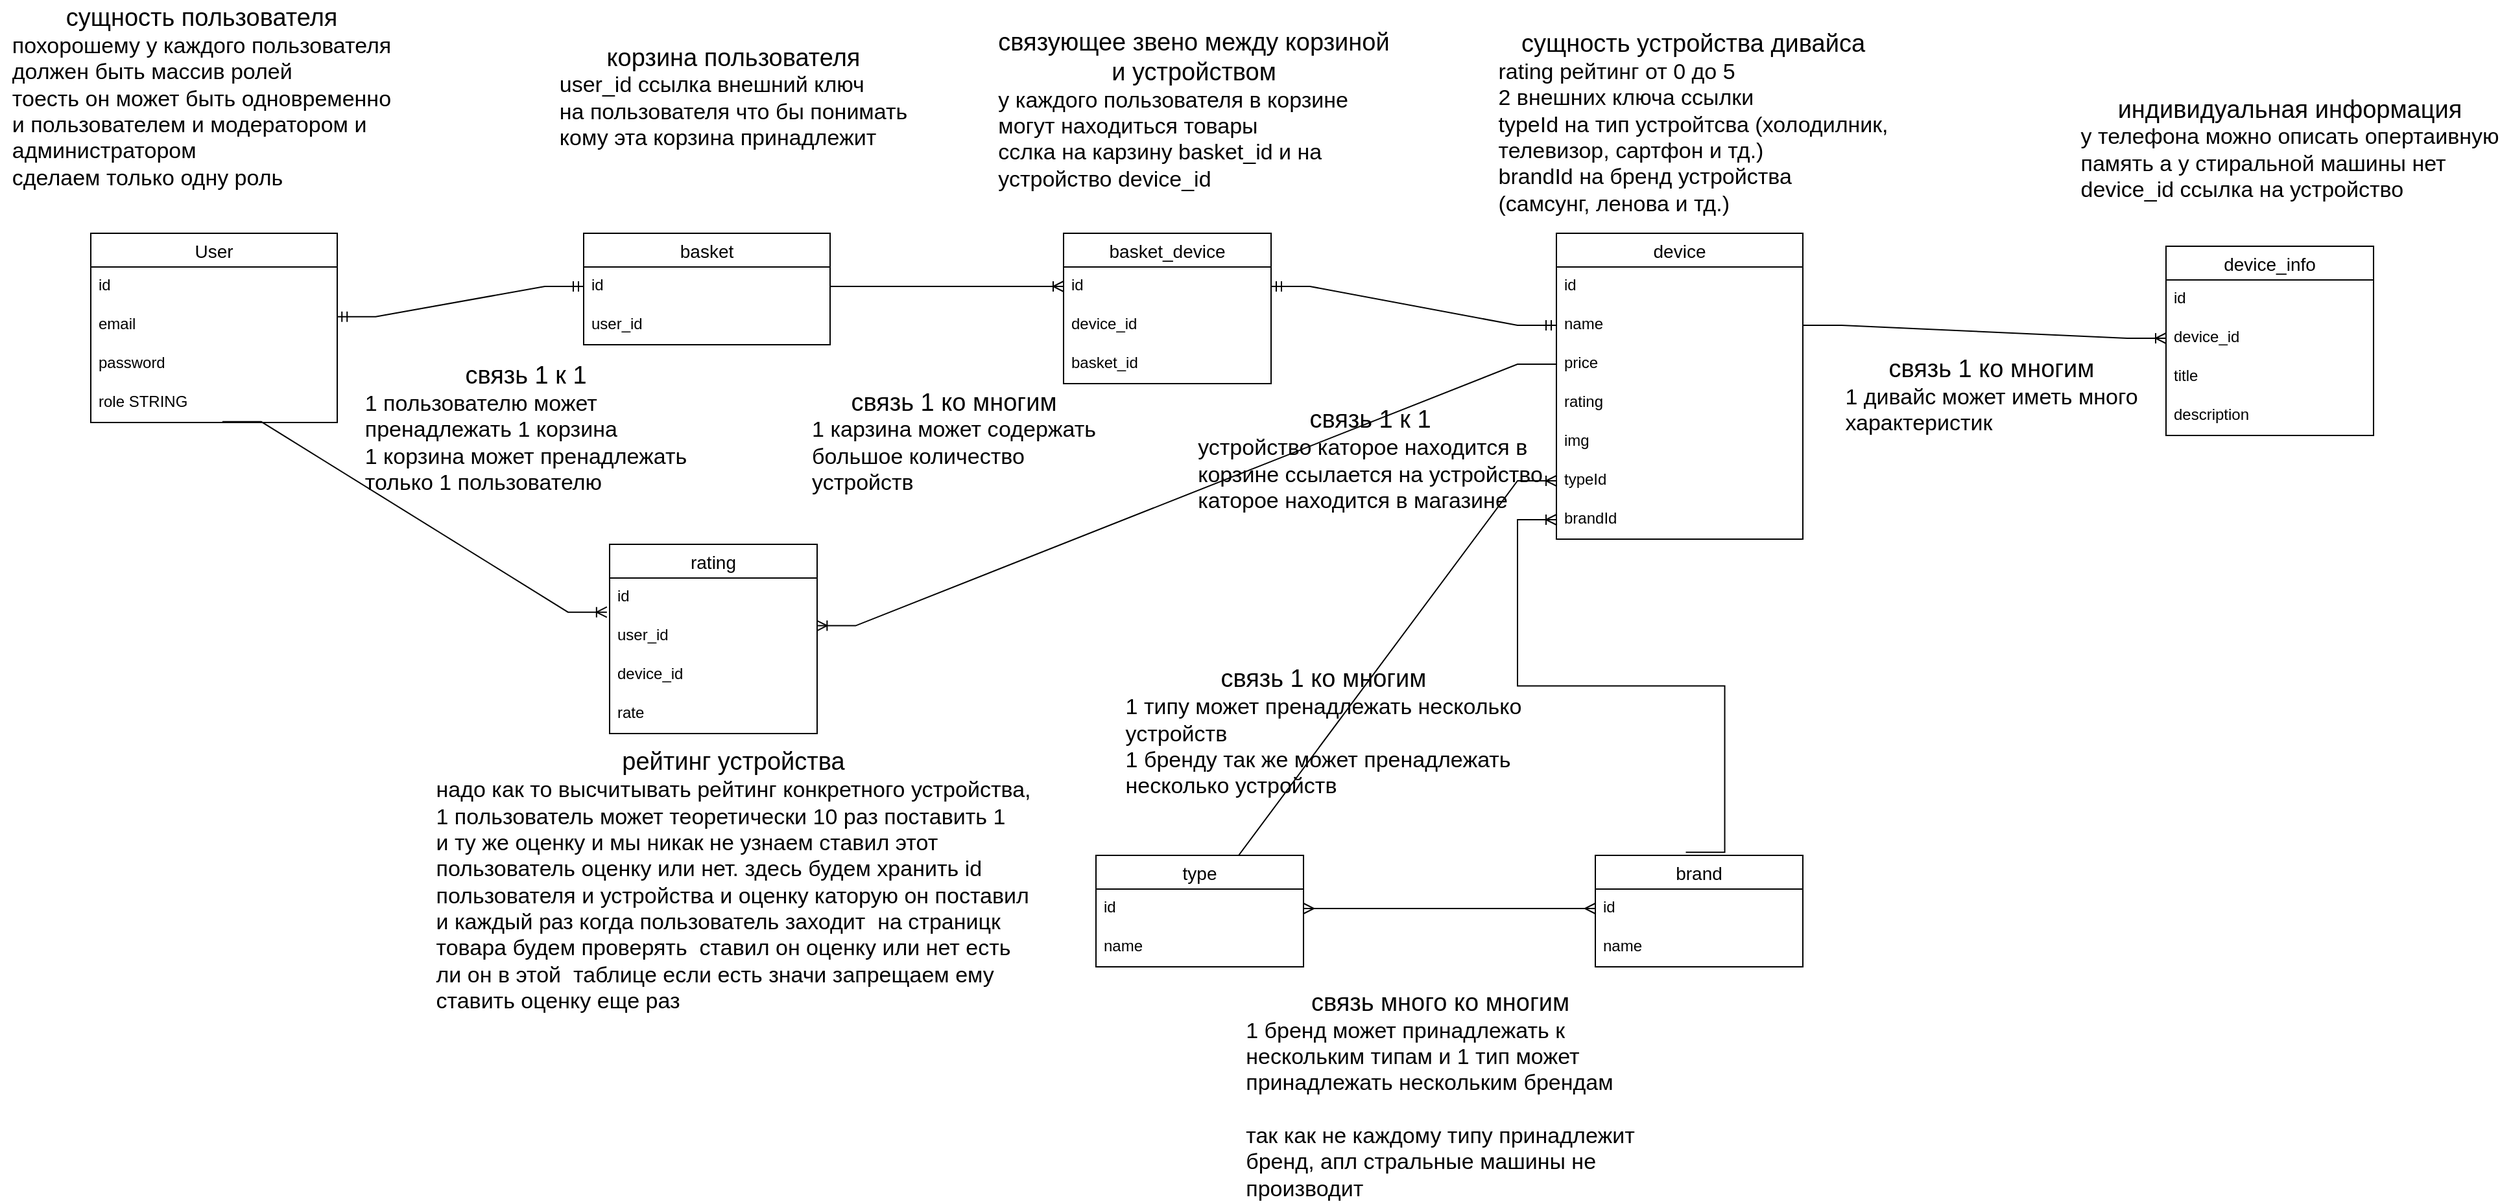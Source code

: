 <mxfile version="21.2.1" type="device">
  <diagram name="Страница 1" id="WEezIgop5tayn3Mz8GGZ">
    <mxGraphModel dx="1393" dy="1922" grid="1" gridSize="10" guides="1" tooltips="1" connect="1" arrows="1" fold="1" page="1" pageScale="1" pageWidth="827" pageHeight="1169" math="0" shadow="0">
      <root>
        <mxCell id="0" />
        <mxCell id="1" parent="0" />
        <mxCell id="ZFKrtYAjhd_7CmOEIhPP-1" value="&lt;div style=&quot;font-size: 19px;&quot;&gt;&lt;font style=&quot;font-size: 19px;&quot;&gt;сущность пользователя&lt;/font&gt;&lt;/div&gt;&lt;div style=&quot;font-size: 17px;&quot; align=&quot;left&quot;&gt;&lt;font style=&quot;font-size: 17px;&quot;&gt;похорошему у каждого пользователя &lt;br&gt;&lt;/font&gt;&lt;/div&gt;&lt;div style=&quot;font-size: 17px;&quot; align=&quot;left&quot;&gt;&lt;font style=&quot;font-size: 17px;&quot;&gt;должен быть массив ролей&lt;font style=&quot;font-size: 17px;&quot;&gt;&lt;br&gt;&lt;/font&gt;&lt;/font&gt;&lt;/div&gt;&lt;div style=&quot;font-size: 17px;&quot; align=&quot;left&quot;&gt;&lt;font style=&quot;font-size: 17px;&quot;&gt;&lt;font style=&quot;font-size: 17px;&quot;&gt;тоесть он может быть одновременно &lt;br&gt;&lt;/font&gt;&lt;/font&gt;&lt;/div&gt;&lt;div style=&quot;font-size: 17px;&quot; align=&quot;left&quot;&gt;&lt;font style=&quot;font-size: 17px;&quot;&gt;&lt;font style=&quot;font-size: 17px;&quot;&gt;и пользователем и модератором и&lt;/font&gt;&lt;/font&gt;&lt;/div&gt;&lt;div style=&quot;font-size: 17px;&quot; align=&quot;left&quot;&gt;&lt;font style=&quot;font-size: 17px;&quot;&gt;&lt;font style=&quot;font-size: 17px;&quot;&gt;администратором &lt;br&gt;&lt;/font&gt;&lt;/font&gt;&lt;/div&gt;&lt;div style=&quot;font-size: 17px;&quot; align=&quot;left&quot;&gt;&lt;font style=&quot;font-size: 17px;&quot;&gt;&lt;font style=&quot;font-size: 17px;&quot;&gt;сделаем только одну роль&lt;br&gt;&lt;/font&gt;&lt;/font&gt;&lt;/div&gt;" style="text;strokeColor=none;fillColor=none;html=1;fontSize=18;fontStyle=0;verticalAlign=middle;align=center;" parent="1" vertex="1">
          <mxGeometry x="30" y="-20" width="310" height="150" as="geometry" />
        </mxCell>
        <mxCell id="ZFKrtYAjhd_7CmOEIhPP-2" value="User" style="swimlane;fontStyle=0;childLayout=stackLayout;horizontal=1;startSize=26;horizontalStack=0;resizeParent=1;resizeParentMax=0;resizeLast=0;collapsible=1;marginBottom=0;align=center;fontSize=14;" parent="1" vertex="1">
          <mxGeometry x="100" y="160" width="190" height="146" as="geometry" />
        </mxCell>
        <mxCell id="ZFKrtYAjhd_7CmOEIhPP-3" value="id" style="text;strokeColor=none;fillColor=none;spacingLeft=4;spacingRight=4;overflow=hidden;rotatable=0;points=[[0,0.5],[1,0.5]];portConstraint=eastwest;fontSize=12;whiteSpace=wrap;html=1;" parent="ZFKrtYAjhd_7CmOEIhPP-2" vertex="1">
          <mxGeometry y="26" width="190" height="30" as="geometry" />
        </mxCell>
        <mxCell id="ZFKrtYAjhd_7CmOEIhPP-4" value="email" style="text;strokeColor=none;fillColor=none;spacingLeft=4;spacingRight=4;overflow=hidden;rotatable=0;points=[[0,0.5],[1,0.5]];portConstraint=eastwest;fontSize=12;whiteSpace=wrap;html=1;" parent="ZFKrtYAjhd_7CmOEIhPP-2" vertex="1">
          <mxGeometry y="56" width="190" height="30" as="geometry" />
        </mxCell>
        <mxCell id="ZFKrtYAjhd_7CmOEIhPP-5" value="password" style="text;strokeColor=none;fillColor=none;spacingLeft=4;spacingRight=4;overflow=hidden;rotatable=0;points=[[0,0.5],[1,0.5]];portConstraint=eastwest;fontSize=12;whiteSpace=wrap;html=1;" parent="ZFKrtYAjhd_7CmOEIhPP-2" vertex="1">
          <mxGeometry y="86" width="190" height="30" as="geometry" />
        </mxCell>
        <mxCell id="ZFKrtYAjhd_7CmOEIhPP-6" value="role STRING" style="text;strokeColor=none;fillColor=none;spacingLeft=4;spacingRight=4;overflow=hidden;rotatable=0;points=[[0,0.5],[1,0.5]];portConstraint=eastwest;fontSize=12;whiteSpace=wrap;html=1;" parent="ZFKrtYAjhd_7CmOEIhPP-2" vertex="1">
          <mxGeometry y="116" width="190" height="30" as="geometry" />
        </mxCell>
        <mxCell id="ZFKrtYAjhd_7CmOEIhPP-7" value="basket" style="swimlane;fontStyle=0;childLayout=stackLayout;horizontal=1;startSize=26;horizontalStack=0;resizeParent=1;resizeParentMax=0;resizeLast=0;collapsible=1;marginBottom=0;align=center;fontSize=14;" parent="1" vertex="1">
          <mxGeometry x="480" y="160" width="190" height="86" as="geometry" />
        </mxCell>
        <mxCell id="ZFKrtYAjhd_7CmOEIhPP-8" value="id" style="text;strokeColor=none;fillColor=none;spacingLeft=4;spacingRight=4;overflow=hidden;rotatable=0;points=[[0,0.5],[1,0.5]];portConstraint=eastwest;fontSize=12;whiteSpace=wrap;html=1;" parent="ZFKrtYAjhd_7CmOEIhPP-7" vertex="1">
          <mxGeometry y="26" width="190" height="30" as="geometry" />
        </mxCell>
        <mxCell id="ZFKrtYAjhd_7CmOEIhPP-9" value="user_id" style="text;strokeColor=none;fillColor=none;spacingLeft=4;spacingRight=4;overflow=hidden;rotatable=0;points=[[0,0.5],[1,0.5]];portConstraint=eastwest;fontSize=12;whiteSpace=wrap;html=1;" parent="ZFKrtYAjhd_7CmOEIhPP-7" vertex="1">
          <mxGeometry y="56" width="190" height="30" as="geometry" />
        </mxCell>
        <mxCell id="ZFKrtYAjhd_7CmOEIhPP-13" value="&lt;div style=&quot;font-size: 19px;&quot;&gt;&lt;font style=&quot;font-size: 19px;&quot;&gt;корзина пользователя&lt;/font&gt;&lt;/div&gt;&lt;div style=&quot;font-size: 17px;&quot; align=&quot;left&quot;&gt;user_id &lt;font style=&quot;font-size: 17px;&quot;&gt;ссылка внешний ключ &lt;br&gt;&lt;/font&gt;&lt;/div&gt;&lt;div style=&quot;font-size: 17px;&quot; align=&quot;left&quot;&gt;&lt;font style=&quot;font-size: 17px;&quot;&gt;на пользователя что бы понимать&lt;/font&gt;&lt;/div&gt;&lt;div style=&quot;font-size: 17px;&quot; align=&quot;left&quot;&gt;&lt;font style=&quot;font-size: 17px;&quot;&gt;кому эта корзина принадлежит&lt;br&gt;&lt;/font&gt;&lt;/div&gt;" style="text;strokeColor=none;fillColor=none;html=1;fontSize=18;fontStyle=0;verticalAlign=middle;align=center;" parent="1" vertex="1">
          <mxGeometry x="440" y="-20" width="310" height="150" as="geometry" />
        </mxCell>
        <mxCell id="ZFKrtYAjhd_7CmOEIhPP-14" value="" style="edgeStyle=entityRelationEdgeStyle;fontSize=12;html=1;endArrow=ERmandOne;startArrow=ERmandOne;rounded=0;exitX=0.998;exitY=0.279;exitDx=0;exitDy=0;exitPerimeter=0;" parent="1" source="ZFKrtYAjhd_7CmOEIhPP-4" target="ZFKrtYAjhd_7CmOEIhPP-8" edge="1">
          <mxGeometry width="100" height="100" relative="1" as="geometry">
            <mxPoint x="350" y="290" as="sourcePoint" />
            <mxPoint x="450" y="190" as="targetPoint" />
          </mxGeometry>
        </mxCell>
        <mxCell id="ZFKrtYAjhd_7CmOEIhPP-15" value="&lt;div style=&quot;font-size: 19px;&quot;&gt;&lt;font style=&quot;font-size: 19px;&quot;&gt;связь 1 ко многим&lt;br&gt;&lt;/font&gt;&lt;/div&gt;&lt;div style=&quot;font-size: 17px;&quot; align=&quot;left&quot;&gt;1 типу может пренадлежать несколько&lt;/div&gt;&lt;div style=&quot;font-size: 17px;&quot; align=&quot;left&quot;&gt;устройств&lt;/div&gt;&lt;div style=&quot;font-size: 17px;&quot; align=&quot;left&quot;&gt;1 бренду так же может пренадлежать&lt;/div&gt;&lt;div style=&quot;font-size: 17px;&quot; align=&quot;left&quot;&gt;несколько устройств&lt;/div&gt;" style="text;strokeColor=none;fillColor=none;html=1;fontSize=18;fontStyle=0;verticalAlign=middle;align=center;" parent="1" vertex="1">
          <mxGeometry x="895" y="470" width="310" height="150" as="geometry" />
        </mxCell>
        <mxCell id="ZFKrtYAjhd_7CmOEIhPP-16" value="device" style="swimlane;fontStyle=0;childLayout=stackLayout;horizontal=1;startSize=26;horizontalStack=0;resizeParent=1;resizeParentMax=0;resizeLast=0;collapsible=1;marginBottom=0;align=center;fontSize=14;" parent="1" vertex="1">
          <mxGeometry x="1230" y="160" width="190" height="236" as="geometry" />
        </mxCell>
        <mxCell id="ZFKrtYAjhd_7CmOEIhPP-17" value="id" style="text;strokeColor=none;fillColor=none;spacingLeft=4;spacingRight=4;overflow=hidden;rotatable=0;points=[[0,0.5],[1,0.5]];portConstraint=eastwest;fontSize=12;whiteSpace=wrap;html=1;" parent="ZFKrtYAjhd_7CmOEIhPP-16" vertex="1">
          <mxGeometry y="26" width="190" height="30" as="geometry" />
        </mxCell>
        <mxCell id="ZFKrtYAjhd_7CmOEIhPP-18" value="name" style="text;strokeColor=none;fillColor=none;spacingLeft=4;spacingRight=4;overflow=hidden;rotatable=0;points=[[0,0.5],[1,0.5]];portConstraint=eastwest;fontSize=12;whiteSpace=wrap;html=1;" parent="ZFKrtYAjhd_7CmOEIhPP-16" vertex="1">
          <mxGeometry y="56" width="190" height="30" as="geometry" />
        </mxCell>
        <mxCell id="ZFKrtYAjhd_7CmOEIhPP-19" value="price" style="text;strokeColor=none;fillColor=none;spacingLeft=4;spacingRight=4;overflow=hidden;rotatable=0;points=[[0,0.5],[1,0.5]];portConstraint=eastwest;fontSize=12;whiteSpace=wrap;html=1;" parent="ZFKrtYAjhd_7CmOEIhPP-16" vertex="1">
          <mxGeometry y="86" width="190" height="30" as="geometry" />
        </mxCell>
        <mxCell id="ZFKrtYAjhd_7CmOEIhPP-20" value="rating" style="text;strokeColor=none;fillColor=none;spacingLeft=4;spacingRight=4;overflow=hidden;rotatable=0;points=[[0,0.5],[1,0.5]];portConstraint=eastwest;fontSize=12;whiteSpace=wrap;html=1;" parent="ZFKrtYAjhd_7CmOEIhPP-16" vertex="1">
          <mxGeometry y="116" width="190" height="30" as="geometry" />
        </mxCell>
        <mxCell id="ZFKrtYAjhd_7CmOEIhPP-23" value="img" style="text;strokeColor=none;fillColor=none;spacingLeft=4;spacingRight=4;overflow=hidden;rotatable=0;points=[[0,0.5],[1,0.5]];portConstraint=eastwest;fontSize=12;whiteSpace=wrap;html=1;" parent="ZFKrtYAjhd_7CmOEIhPP-16" vertex="1">
          <mxGeometry y="146" width="190" height="30" as="geometry" />
        </mxCell>
        <mxCell id="ZFKrtYAjhd_7CmOEIhPP-24" value="typeId" style="text;strokeColor=none;fillColor=none;spacingLeft=4;spacingRight=4;overflow=hidden;rotatable=0;points=[[0,0.5],[1,0.5]];portConstraint=eastwest;fontSize=12;whiteSpace=wrap;html=1;" parent="ZFKrtYAjhd_7CmOEIhPP-16" vertex="1">
          <mxGeometry y="176" width="190" height="30" as="geometry" />
        </mxCell>
        <mxCell id="ZFKrtYAjhd_7CmOEIhPP-22" value="brandId" style="text;strokeColor=none;fillColor=none;spacingLeft=4;spacingRight=4;overflow=hidden;rotatable=0;points=[[0,0.5],[1,0.5]];portConstraint=eastwest;fontSize=12;whiteSpace=wrap;html=1;" parent="ZFKrtYAjhd_7CmOEIhPP-16" vertex="1">
          <mxGeometry y="206" width="190" height="30" as="geometry" />
        </mxCell>
        <mxCell id="ZFKrtYAjhd_7CmOEIhPP-21" value="&lt;div style=&quot;font-size: 19px;&quot;&gt;&lt;font style=&quot;font-size: 19px;&quot;&gt;сущность устройства дивайса&lt;/font&gt;&lt;/div&gt;&lt;div style=&quot;font-size: 17px;&quot; align=&quot;left&quot;&gt;rating рейтинг от 0 до 5&lt;/div&gt;&lt;div style=&quot;font-size: 17px;&quot; align=&quot;left&quot;&gt;2 внешних ключа ссылки&lt;/div&gt;&lt;div style=&quot;font-size: 17px;&quot; align=&quot;left&quot;&gt;typeId на тип устройтсва (холодилник, &lt;br&gt;&lt;/div&gt;&lt;div style=&quot;font-size: 17px;&quot; align=&quot;left&quot;&gt;телевизор, сартфон и тд.)&lt;br&gt;&lt;/div&gt;&lt;div style=&quot;font-size: 17px;&quot; align=&quot;left&quot;&gt;brandId на бренд устройства &lt;br&gt;&lt;/div&gt;&lt;div style=&quot;font-size: 17px;&quot; align=&quot;left&quot;&gt;(самсунг, ленова и тд.)&lt;br&gt;&lt;/div&gt;" style="text;strokeColor=none;fillColor=none;html=1;fontSize=18;fontStyle=0;verticalAlign=middle;align=center;" parent="1" vertex="1">
          <mxGeometry x="1180" width="310" height="150" as="geometry" />
        </mxCell>
        <mxCell id="ZFKrtYAjhd_7CmOEIhPP-25" value="brand" style="swimlane;fontStyle=0;childLayout=stackLayout;horizontal=1;startSize=26;horizontalStack=0;resizeParent=1;resizeParentMax=0;resizeLast=0;collapsible=1;marginBottom=0;align=center;fontSize=14;" parent="1" vertex="1">
          <mxGeometry x="1260" y="640" width="160" height="86" as="geometry" />
        </mxCell>
        <mxCell id="ZFKrtYAjhd_7CmOEIhPP-26" value="id" style="text;strokeColor=none;fillColor=none;spacingLeft=4;spacingRight=4;overflow=hidden;rotatable=0;points=[[0,0.5],[1,0.5]];portConstraint=eastwest;fontSize=12;whiteSpace=wrap;html=1;" parent="ZFKrtYAjhd_7CmOEIhPP-25" vertex="1">
          <mxGeometry y="26" width="160" height="30" as="geometry" />
        </mxCell>
        <mxCell id="ZFKrtYAjhd_7CmOEIhPP-27" value="name" style="text;strokeColor=none;fillColor=none;spacingLeft=4;spacingRight=4;overflow=hidden;rotatable=0;points=[[0,0.5],[1,0.5]];portConstraint=eastwest;fontSize=12;whiteSpace=wrap;html=1;" parent="ZFKrtYAjhd_7CmOEIhPP-25" vertex="1">
          <mxGeometry y="56" width="160" height="30" as="geometry" />
        </mxCell>
        <mxCell id="ZFKrtYAjhd_7CmOEIhPP-29" value="type" style="swimlane;fontStyle=0;childLayout=stackLayout;horizontal=1;startSize=26;horizontalStack=0;resizeParent=1;resizeParentMax=0;resizeLast=0;collapsible=1;marginBottom=0;align=center;fontSize=14;" parent="1" vertex="1">
          <mxGeometry x="875" y="640" width="160" height="86" as="geometry" />
        </mxCell>
        <mxCell id="ZFKrtYAjhd_7CmOEIhPP-30" value="id" style="text;strokeColor=none;fillColor=none;spacingLeft=4;spacingRight=4;overflow=hidden;rotatable=0;points=[[0,0.5],[1,0.5]];portConstraint=eastwest;fontSize=12;whiteSpace=wrap;html=1;" parent="ZFKrtYAjhd_7CmOEIhPP-29" vertex="1">
          <mxGeometry y="26" width="160" height="30" as="geometry" />
        </mxCell>
        <mxCell id="ZFKrtYAjhd_7CmOEIhPP-31" value="name" style="text;strokeColor=none;fillColor=none;spacingLeft=4;spacingRight=4;overflow=hidden;rotatable=0;points=[[0,0.5],[1,0.5]];portConstraint=eastwest;fontSize=12;whiteSpace=wrap;html=1;" parent="ZFKrtYAjhd_7CmOEIhPP-29" vertex="1">
          <mxGeometry y="56" width="160" height="30" as="geometry" />
        </mxCell>
        <mxCell id="ZFKrtYAjhd_7CmOEIhPP-32" value="device_info" style="swimlane;fontStyle=0;childLayout=stackLayout;horizontal=1;startSize=26;horizontalStack=0;resizeParent=1;resizeParentMax=0;resizeLast=0;collapsible=1;marginBottom=0;align=center;fontSize=14;" parent="1" vertex="1">
          <mxGeometry x="1700" y="170" width="160" height="146" as="geometry" />
        </mxCell>
        <mxCell id="ZFKrtYAjhd_7CmOEIhPP-33" value="id" style="text;strokeColor=none;fillColor=none;spacingLeft=4;spacingRight=4;overflow=hidden;rotatable=0;points=[[0,0.5],[1,0.5]];portConstraint=eastwest;fontSize=12;whiteSpace=wrap;html=1;" parent="ZFKrtYAjhd_7CmOEIhPP-32" vertex="1">
          <mxGeometry y="26" width="160" height="30" as="geometry" />
        </mxCell>
        <mxCell id="ZFKrtYAjhd_7CmOEIhPP-34" value="device_id" style="text;strokeColor=none;fillColor=none;spacingLeft=4;spacingRight=4;overflow=hidden;rotatable=0;points=[[0,0.5],[1,0.5]];portConstraint=eastwest;fontSize=12;whiteSpace=wrap;html=1;" parent="ZFKrtYAjhd_7CmOEIhPP-32" vertex="1">
          <mxGeometry y="56" width="160" height="30" as="geometry" />
        </mxCell>
        <mxCell id="ZFKrtYAjhd_7CmOEIhPP-39" value="title" style="text;strokeColor=none;fillColor=none;spacingLeft=4;spacingRight=4;overflow=hidden;rotatable=0;points=[[0,0.5],[1,0.5]];portConstraint=eastwest;fontSize=12;whiteSpace=wrap;html=1;" parent="ZFKrtYAjhd_7CmOEIhPP-32" vertex="1">
          <mxGeometry y="86" width="160" height="30" as="geometry" />
        </mxCell>
        <mxCell id="ZFKrtYAjhd_7CmOEIhPP-35" value="description" style="text;strokeColor=none;fillColor=none;spacingLeft=4;spacingRight=4;overflow=hidden;rotatable=0;points=[[0,0.5],[1,0.5]];portConstraint=eastwest;fontSize=12;whiteSpace=wrap;html=1;" parent="ZFKrtYAjhd_7CmOEIhPP-32" vertex="1">
          <mxGeometry y="116" width="160" height="30" as="geometry" />
        </mxCell>
        <mxCell id="ZFKrtYAjhd_7CmOEIhPP-40" value="" style="edgeStyle=entityRelationEdgeStyle;fontSize=12;html=1;endArrow=ERoneToMany;rounded=0;exitX=0.5;exitY=0;exitDx=0;exitDy=0;entryX=0;entryY=0.5;entryDx=0;entryDy=0;" parent="1" source="ZFKrtYAjhd_7CmOEIhPP-29" target="ZFKrtYAjhd_7CmOEIhPP-24" edge="1">
          <mxGeometry width="100" height="100" relative="1" as="geometry">
            <mxPoint x="1170" y="380" as="sourcePoint" />
            <mxPoint x="1270" y="280" as="targetPoint" />
          </mxGeometry>
        </mxCell>
        <mxCell id="ZFKrtYAjhd_7CmOEIhPP-41" value="" style="edgeStyle=entityRelationEdgeStyle;fontSize=12;html=1;endArrow=ERoneToMany;rounded=0;exitX=0.436;exitY=-0.028;exitDx=0;exitDy=0;exitPerimeter=0;" parent="1" source="ZFKrtYAjhd_7CmOEIhPP-25" edge="1">
          <mxGeometry width="100" height="100" relative="1" as="geometry">
            <mxPoint x="1170" y="380" as="sourcePoint" />
            <mxPoint x="1230" y="381" as="targetPoint" />
          </mxGeometry>
        </mxCell>
        <mxCell id="ZFKrtYAjhd_7CmOEIhPP-42" value="&lt;div style=&quot;font-size: 19px;&quot;&gt;&lt;font style=&quot;font-size: 19px;&quot;&gt;связь много ко многим&lt;br&gt;&lt;/font&gt;&lt;/div&gt;&lt;div style=&quot;font-size: 17px;&quot; align=&quot;left&quot;&gt;1 бренд может принадлежать к &lt;br&gt;&lt;/div&gt;&lt;div style=&quot;font-size: 17px;&quot; align=&quot;left&quot;&gt;нескольким типам и 1 тип может &lt;/div&gt;&lt;div style=&quot;font-size: 17px;&quot; align=&quot;left&quot;&gt;принадлежать нескольким брендам&lt;/div&gt;&lt;div style=&quot;font-size: 17px;&quot; align=&quot;left&quot;&gt;&lt;br&gt;&lt;/div&gt;&lt;div style=&quot;font-size: 17px;&quot; align=&quot;left&quot;&gt;так как не каждому типу принадлежит&lt;/div&gt;&lt;div style=&quot;font-size: 17px;&quot; align=&quot;left&quot;&gt;бренд, апл стральные машины не &lt;br&gt;&lt;/div&gt;&lt;div style=&quot;font-size: 17px;&quot; align=&quot;left&quot;&gt;производит&lt;br&gt;&lt;/div&gt;" style="text;strokeColor=none;fillColor=none;html=1;fontSize=18;fontStyle=0;verticalAlign=middle;align=center;" parent="1" vertex="1">
          <mxGeometry x="985" y="750" width="310" height="150" as="geometry" />
        </mxCell>
        <mxCell id="ZFKrtYAjhd_7CmOEIhPP-43" value="" style="edgeStyle=entityRelationEdgeStyle;fontSize=12;html=1;endArrow=ERmany;startArrow=ERmany;rounded=0;exitX=1;exitY=0.5;exitDx=0;exitDy=0;entryX=0;entryY=0.5;entryDx=0;entryDy=0;" parent="1" source="ZFKrtYAjhd_7CmOEIhPP-30" target="ZFKrtYAjhd_7CmOEIhPP-26" edge="1">
          <mxGeometry width="100" height="100" relative="1" as="geometry">
            <mxPoint x="1070" y="710" as="sourcePoint" />
            <mxPoint x="1170" y="610" as="targetPoint" />
          </mxGeometry>
        </mxCell>
        <mxCell id="ZFKrtYAjhd_7CmOEIhPP-44" value="&lt;div style=&quot;font-size: 19px;&quot;&gt;&lt;font style=&quot;font-size: 19px;&quot;&gt;связь 1 к 1&lt;br&gt;&lt;/font&gt;&lt;/div&gt;&lt;div style=&quot;font-size: 17px;&quot; align=&quot;left&quot;&gt;1 пользователю может &lt;br&gt;&lt;/div&gt;&lt;div style=&quot;font-size: 17px;&quot; align=&quot;left&quot;&gt;пренадлежать 1 корзина &lt;br&gt;&lt;/div&gt;&lt;div style=&quot;font-size: 17px;&quot; align=&quot;left&quot;&gt;1 корзина может пренадлежать &lt;br&gt;&lt;/div&gt;&lt;div style=&quot;font-size: 17px;&quot; align=&quot;left&quot;&gt;только 1 пользователю&lt;/div&gt;&lt;div style=&quot;font-size: 17px;&quot; align=&quot;left&quot;&gt;&lt;br&gt;&lt;/div&gt;" style="text;strokeColor=none;fillColor=none;html=1;fontSize=18;fontStyle=0;verticalAlign=middle;align=center;" parent="1" vertex="1">
          <mxGeometry x="280" y="246" width="310" height="150" as="geometry" />
        </mxCell>
        <mxCell id="ZFKrtYAjhd_7CmOEIhPP-45" value="&lt;div style=&quot;font-size: 19px;&quot;&gt;&lt;font style=&quot;font-size: 19px;&quot;&gt;индивидуальная информация&lt;br&gt;&lt;/font&gt;&lt;/div&gt;&lt;div style=&quot;font-size: 17px;&quot; align=&quot;left&quot;&gt;у телефона можно описать опертаивную&lt;/div&gt;&lt;div style=&quot;font-size: 17px;&quot; align=&quot;left&quot;&gt;память а у стиральной машины нет&lt;/div&gt;&lt;div style=&quot;font-size: 17px;&quot; align=&quot;left&quot;&gt;device_id ссылка на устройство&lt;br&gt;&lt;/div&gt;" style="text;strokeColor=none;fillColor=none;html=1;fontSize=18;fontStyle=0;verticalAlign=middle;align=center;" parent="1" vertex="1">
          <mxGeometry x="1640" y="20" width="310" height="150" as="geometry" />
        </mxCell>
        <mxCell id="ZFKrtYAjhd_7CmOEIhPP-46" value="&lt;div style=&quot;font-size: 19px;&quot;&gt;&lt;font style=&quot;font-size: 19px;&quot;&gt;связь 1 ко многим&lt;br&gt;&lt;/font&gt;&lt;/div&gt;&lt;div style=&quot;font-size: 17px;&quot; align=&quot;left&quot;&gt;1 дивайс может иметь много &lt;br&gt;&lt;/div&gt;&lt;div style=&quot;font-size: 17px;&quot; align=&quot;left&quot;&gt;характеристик&lt;br&gt;&lt;/div&gt;" style="text;strokeColor=none;fillColor=none;html=1;fontSize=18;fontStyle=0;verticalAlign=middle;align=center;" parent="1" vertex="1">
          <mxGeometry x="1410" y="210" width="310" height="150" as="geometry" />
        </mxCell>
        <mxCell id="ZFKrtYAjhd_7CmOEIhPP-47" value="" style="edgeStyle=entityRelationEdgeStyle;fontSize=12;html=1;endArrow=ERoneToMany;rounded=0;entryX=0;entryY=0.5;entryDx=0;entryDy=0;exitX=1;exitY=0.5;exitDx=0;exitDy=0;" parent="1" source="ZFKrtYAjhd_7CmOEIhPP-18" target="ZFKrtYAjhd_7CmOEIhPP-34" edge="1">
          <mxGeometry width="100" height="100" relative="1" as="geometry">
            <mxPoint x="1340" y="420" as="sourcePoint" />
            <mxPoint x="1440" y="320" as="targetPoint" />
          </mxGeometry>
        </mxCell>
        <mxCell id="ZFKrtYAjhd_7CmOEIhPP-48" value="basket_device" style="swimlane;fontStyle=0;childLayout=stackLayout;horizontal=1;startSize=26;horizontalStack=0;resizeParent=1;resizeParentMax=0;resizeLast=0;collapsible=1;marginBottom=0;align=center;fontSize=14;" parent="1" vertex="1">
          <mxGeometry x="850" y="160" width="160" height="116" as="geometry" />
        </mxCell>
        <mxCell id="ZFKrtYAjhd_7CmOEIhPP-49" value="id" style="text;strokeColor=none;fillColor=none;spacingLeft=4;spacingRight=4;overflow=hidden;rotatable=0;points=[[0,0.5],[1,0.5]];portConstraint=eastwest;fontSize=12;whiteSpace=wrap;html=1;" parent="ZFKrtYAjhd_7CmOEIhPP-48" vertex="1">
          <mxGeometry y="26" width="160" height="30" as="geometry" />
        </mxCell>
        <mxCell id="ZFKrtYAjhd_7CmOEIhPP-50" value="device_id" style="text;strokeColor=none;fillColor=none;spacingLeft=4;spacingRight=4;overflow=hidden;rotatable=0;points=[[0,0.5],[1,0.5]];portConstraint=eastwest;fontSize=12;whiteSpace=wrap;html=1;" parent="ZFKrtYAjhd_7CmOEIhPP-48" vertex="1">
          <mxGeometry y="56" width="160" height="30" as="geometry" />
        </mxCell>
        <mxCell id="ZFKrtYAjhd_7CmOEIhPP-51" value="basket_id" style="text;strokeColor=none;fillColor=none;spacingLeft=4;spacingRight=4;overflow=hidden;rotatable=0;points=[[0,0.5],[1,0.5]];portConstraint=eastwest;fontSize=12;whiteSpace=wrap;html=1;" parent="ZFKrtYAjhd_7CmOEIhPP-48" vertex="1">
          <mxGeometry y="86" width="160" height="30" as="geometry" />
        </mxCell>
        <mxCell id="ZFKrtYAjhd_7CmOEIhPP-52" value="&lt;div style=&quot;font-size: 19px;&quot;&gt;&lt;font style=&quot;font-size: 19px;&quot;&gt;связующее звено между корзиной&lt;/font&gt;&lt;/div&gt;&lt;div style=&quot;font-size: 19px;&quot;&gt;&lt;font style=&quot;font-size: 19px;&quot;&gt;и устройством&lt;br&gt;&lt;/font&gt;&lt;/div&gt;&lt;div style=&quot;font-size: 17px;&quot; align=&quot;left&quot;&gt;у каждого пользователя в корзине&lt;/div&gt;&lt;div style=&quot;font-size: 17px;&quot; align=&quot;left&quot;&gt;могут находиться товары&lt;/div&gt;&lt;div style=&quot;font-size: 17px;&quot; align=&quot;left&quot;&gt;сслка на карзину basket_id и на&lt;/div&gt;&lt;div style=&quot;font-size: 17px;&quot; align=&quot;left&quot;&gt;устройство device_id&lt;/div&gt;" style="text;strokeColor=none;fillColor=none;html=1;fontSize=18;fontStyle=0;verticalAlign=middle;align=center;" parent="1" vertex="1">
          <mxGeometry x="795" y="-10" width="310" height="150" as="geometry" />
        </mxCell>
        <mxCell id="ZFKrtYAjhd_7CmOEIhPP-53" value="&lt;div style=&quot;font-size: 19px;&quot;&gt;&lt;font style=&quot;font-size: 19px;&quot;&gt;связь 1 ко многим&lt;br&gt;&lt;/font&gt;&lt;/div&gt;&lt;div style=&quot;font-size: 17px;&quot; align=&quot;left&quot;&gt;1 карзина может содержать &lt;br&gt;&lt;/div&gt;&lt;div style=&quot;font-size: 17px;&quot; align=&quot;left&quot;&gt;большое количество &lt;br&gt;&lt;/div&gt;&lt;div style=&quot;font-size: 17px;&quot; align=&quot;left&quot;&gt;устройств&lt;br&gt;&lt;/div&gt;" style="text;strokeColor=none;fillColor=none;html=1;fontSize=18;fontStyle=0;verticalAlign=middle;align=center;" parent="1" vertex="1">
          <mxGeometry x="610" y="246" width="310" height="150" as="geometry" />
        </mxCell>
        <mxCell id="ZFKrtYAjhd_7CmOEIhPP-54" value="" style="edgeStyle=entityRelationEdgeStyle;fontSize=12;html=1;endArrow=ERoneToMany;rounded=0;entryX=0;entryY=0.5;entryDx=0;entryDy=0;exitX=1;exitY=0.5;exitDx=0;exitDy=0;" parent="1" source="ZFKrtYAjhd_7CmOEIhPP-8" target="ZFKrtYAjhd_7CmOEIhPP-49" edge="1">
          <mxGeometry width="100" height="100" relative="1" as="geometry">
            <mxPoint x="760" y="390" as="sourcePoint" />
            <mxPoint x="860" y="290" as="targetPoint" />
          </mxGeometry>
        </mxCell>
        <mxCell id="ZFKrtYAjhd_7CmOEIhPP-55" value="&lt;div style=&quot;font-size: 19px;&quot;&gt;&lt;font style=&quot;font-size: 19px;&quot;&gt;связь 1 к 1&lt;br&gt;&lt;/font&gt;&lt;/div&gt;&lt;div style=&quot;font-size: 17px;&quot; align=&quot;left&quot;&gt;устройство каторое находится в&lt;/div&gt;&lt;div style=&quot;font-size: 17px;&quot; align=&quot;left&quot;&gt;корзине ссылается на устройство &lt;br&gt;&lt;/div&gt;&lt;div style=&quot;font-size: 17px;&quot; align=&quot;left&quot;&gt;каторое находится в магазине&lt;br&gt;&lt;/div&gt;&lt;div style=&quot;font-size: 17px;&quot; align=&quot;left&quot;&gt;&lt;br&gt;&lt;/div&gt;" style="text;strokeColor=none;fillColor=none;html=1;fontSize=18;fontStyle=0;verticalAlign=middle;align=center;" parent="1" vertex="1">
          <mxGeometry x="931" y="270" width="310" height="150" as="geometry" />
        </mxCell>
        <mxCell id="ZFKrtYAjhd_7CmOEIhPP-56" value="" style="edgeStyle=entityRelationEdgeStyle;fontSize=12;html=1;endArrow=ERmandOne;startArrow=ERmandOne;rounded=0;entryX=0;entryY=0.5;entryDx=0;entryDy=0;exitX=1;exitY=0.5;exitDx=0;exitDy=0;" parent="1" source="ZFKrtYAjhd_7CmOEIhPP-49" target="ZFKrtYAjhd_7CmOEIhPP-18" edge="1">
          <mxGeometry width="100" height="100" relative="1" as="geometry">
            <mxPoint x="900" y="310" as="sourcePoint" />
            <mxPoint x="1000" y="210" as="targetPoint" />
          </mxGeometry>
        </mxCell>
        <mxCell id="to4-yw562lMGrfsOW1SK-1" value="rating" style="swimlane;fontStyle=0;childLayout=stackLayout;horizontal=1;startSize=26;horizontalStack=0;resizeParent=1;resizeParentMax=0;resizeLast=0;collapsible=1;marginBottom=0;align=center;fontSize=14;" vertex="1" parent="1">
          <mxGeometry x="500" y="400" width="160" height="146" as="geometry" />
        </mxCell>
        <mxCell id="to4-yw562lMGrfsOW1SK-2" value="id" style="text;strokeColor=none;fillColor=none;spacingLeft=4;spacingRight=4;overflow=hidden;rotatable=0;points=[[0,0.5],[1,0.5]];portConstraint=eastwest;fontSize=12;whiteSpace=wrap;html=1;" vertex="1" parent="to4-yw562lMGrfsOW1SK-1">
          <mxGeometry y="26" width="160" height="30" as="geometry" />
        </mxCell>
        <mxCell id="to4-yw562lMGrfsOW1SK-3" value="user_id" style="text;strokeColor=none;fillColor=none;spacingLeft=4;spacingRight=4;overflow=hidden;rotatable=0;points=[[0,0.5],[1,0.5]];portConstraint=eastwest;fontSize=12;whiteSpace=wrap;html=1;" vertex="1" parent="to4-yw562lMGrfsOW1SK-1">
          <mxGeometry y="56" width="160" height="30" as="geometry" />
        </mxCell>
        <mxCell id="to4-yw562lMGrfsOW1SK-4" value="device_id" style="text;strokeColor=none;fillColor=none;spacingLeft=4;spacingRight=4;overflow=hidden;rotatable=0;points=[[0,0.5],[1,0.5]];portConstraint=eastwest;fontSize=12;whiteSpace=wrap;html=1;" vertex="1" parent="to4-yw562lMGrfsOW1SK-1">
          <mxGeometry y="86" width="160" height="30" as="geometry" />
        </mxCell>
        <mxCell id="to4-yw562lMGrfsOW1SK-7" value="rate" style="text;strokeColor=none;fillColor=none;spacingLeft=4;spacingRight=4;overflow=hidden;rotatable=0;points=[[0,0.5],[1,0.5]];portConstraint=eastwest;fontSize=12;whiteSpace=wrap;html=1;" vertex="1" parent="to4-yw562lMGrfsOW1SK-1">
          <mxGeometry y="116" width="160" height="30" as="geometry" />
        </mxCell>
        <mxCell id="to4-yw562lMGrfsOW1SK-5" value="&lt;div style=&quot;font-size: 19px;&quot;&gt;&lt;font style=&quot;font-size: 19px;&quot;&gt;рейтинг устройства&lt;br&gt;&lt;/font&gt;&lt;/div&gt;&lt;div style=&quot;font-size: 17px;&quot; align=&quot;left&quot;&gt;надо как то высчитывать рейтинг конкретного устройства, &lt;br&gt;&lt;/div&gt;&lt;div style=&quot;font-size: 17px;&quot; align=&quot;left&quot;&gt;1 пользователь может теоретически 10 раз поставить 1 &lt;br&gt;&lt;/div&gt;&lt;div style=&quot;font-size: 17px;&quot; align=&quot;left&quot;&gt;и ту же оценку и мы никак не узнаем ставил этот &lt;br&gt;&lt;/div&gt;&lt;div style=&quot;font-size: 17px;&quot; align=&quot;left&quot;&gt;пользователь оценку или нет. здесь будем хранить id &lt;br&gt;&lt;/div&gt;&lt;div style=&quot;font-size: 17px;&quot; align=&quot;left&quot;&gt;пользователя и устройства и оценку каторую он поставил&lt;/div&gt;&lt;div style=&quot;font-size: 17px;&quot; align=&quot;left&quot;&gt;и каждый раз когда пользователь заходит&amp;nbsp; на страницк &lt;br&gt;&lt;/div&gt;&lt;div style=&quot;font-size: 17px;&quot; align=&quot;left&quot;&gt;товара будем проверять&amp;nbsp; ставил он оценку или нет есть &lt;br&gt;&lt;/div&gt;&lt;div style=&quot;font-size: 17px;&quot; align=&quot;left&quot;&gt;ли он в этой&amp;nbsp; таблице если есть значи запрещаем ему&lt;/div&gt;&lt;div style=&quot;font-size: 17px;&quot; align=&quot;left&quot;&gt;ставить оценку еще раз&lt;br&gt;&lt;/div&gt;" style="text;strokeColor=none;fillColor=none;html=1;fontSize=18;fontStyle=0;verticalAlign=middle;align=center;" vertex="1" parent="1">
          <mxGeometry x="440" y="585" width="310" height="150" as="geometry" />
        </mxCell>
        <mxCell id="to4-yw562lMGrfsOW1SK-8" value="" style="edgeStyle=entityRelationEdgeStyle;fontSize=12;html=1;endArrow=ERoneToMany;rounded=0;exitX=0.534;exitY=0.98;exitDx=0;exitDy=0;exitPerimeter=0;entryX=-0.013;entryY=0.878;entryDx=0;entryDy=0;entryPerimeter=0;" edge="1" parent="1" source="ZFKrtYAjhd_7CmOEIhPP-6" target="to4-yw562lMGrfsOW1SK-2">
          <mxGeometry width="100" height="100" relative="1" as="geometry">
            <mxPoint x="190" y="350" as="sourcePoint" />
            <mxPoint x="520" y="320" as="targetPoint" />
          </mxGeometry>
        </mxCell>
        <mxCell id="to4-yw562lMGrfsOW1SK-9" value="" style="edgeStyle=entityRelationEdgeStyle;fontSize=12;html=1;endArrow=ERoneToMany;rounded=0;entryX=0.998;entryY=0.226;entryDx=0;entryDy=0;entryPerimeter=0;exitX=0;exitY=0.5;exitDx=0;exitDy=0;" edge="1" parent="1" source="ZFKrtYAjhd_7CmOEIhPP-19" target="to4-yw562lMGrfsOW1SK-3">
          <mxGeometry width="100" height="100" relative="1" as="geometry">
            <mxPoint x="900" y="460" as="sourcePoint" />
            <mxPoint x="780" y="410" as="targetPoint" />
          </mxGeometry>
        </mxCell>
      </root>
    </mxGraphModel>
  </diagram>
</mxfile>
